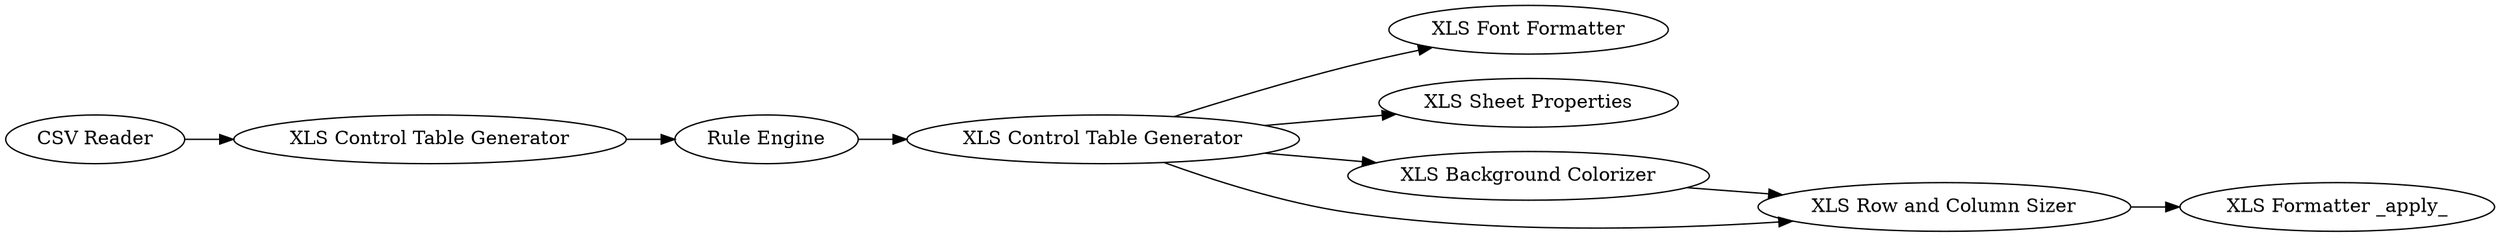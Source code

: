 digraph {
	"-6075881635396866605_21" [label="XLS Font Formatter"]
	"-6075881635396866605_14" [label="XLS Formatter _apply_"]
	"-6075881635396866605_22" [label="XLS Sheet Properties"]
	"-6075881635396866605_2" [label="XLS Control Table Generator"]
	"-6075881635396866605_3" [label="Rule Engine"]
	"-6075881635396866605_19" [label="XLS Control Table Generator"]
	"-6075881635396866605_12" [label="XLS Background Colorizer"]
	"-6075881635396866605_23" [label="CSV Reader"]
	"-6075881635396866605_15" [label="XLS Row and Column Sizer"]
	"-6075881635396866605_3" -> "-6075881635396866605_19"
	"-6075881635396866605_19" -> "-6075881635396866605_22"
	"-6075881635396866605_19" -> "-6075881635396866605_12"
	"-6075881635396866605_15" -> "-6075881635396866605_14"
	"-6075881635396866605_19" -> "-6075881635396866605_21"
	"-6075881635396866605_12" -> "-6075881635396866605_15"
	"-6075881635396866605_2" -> "-6075881635396866605_3"
	"-6075881635396866605_19" -> "-6075881635396866605_15"
	"-6075881635396866605_23" -> "-6075881635396866605_2"
	rankdir=LR
}
